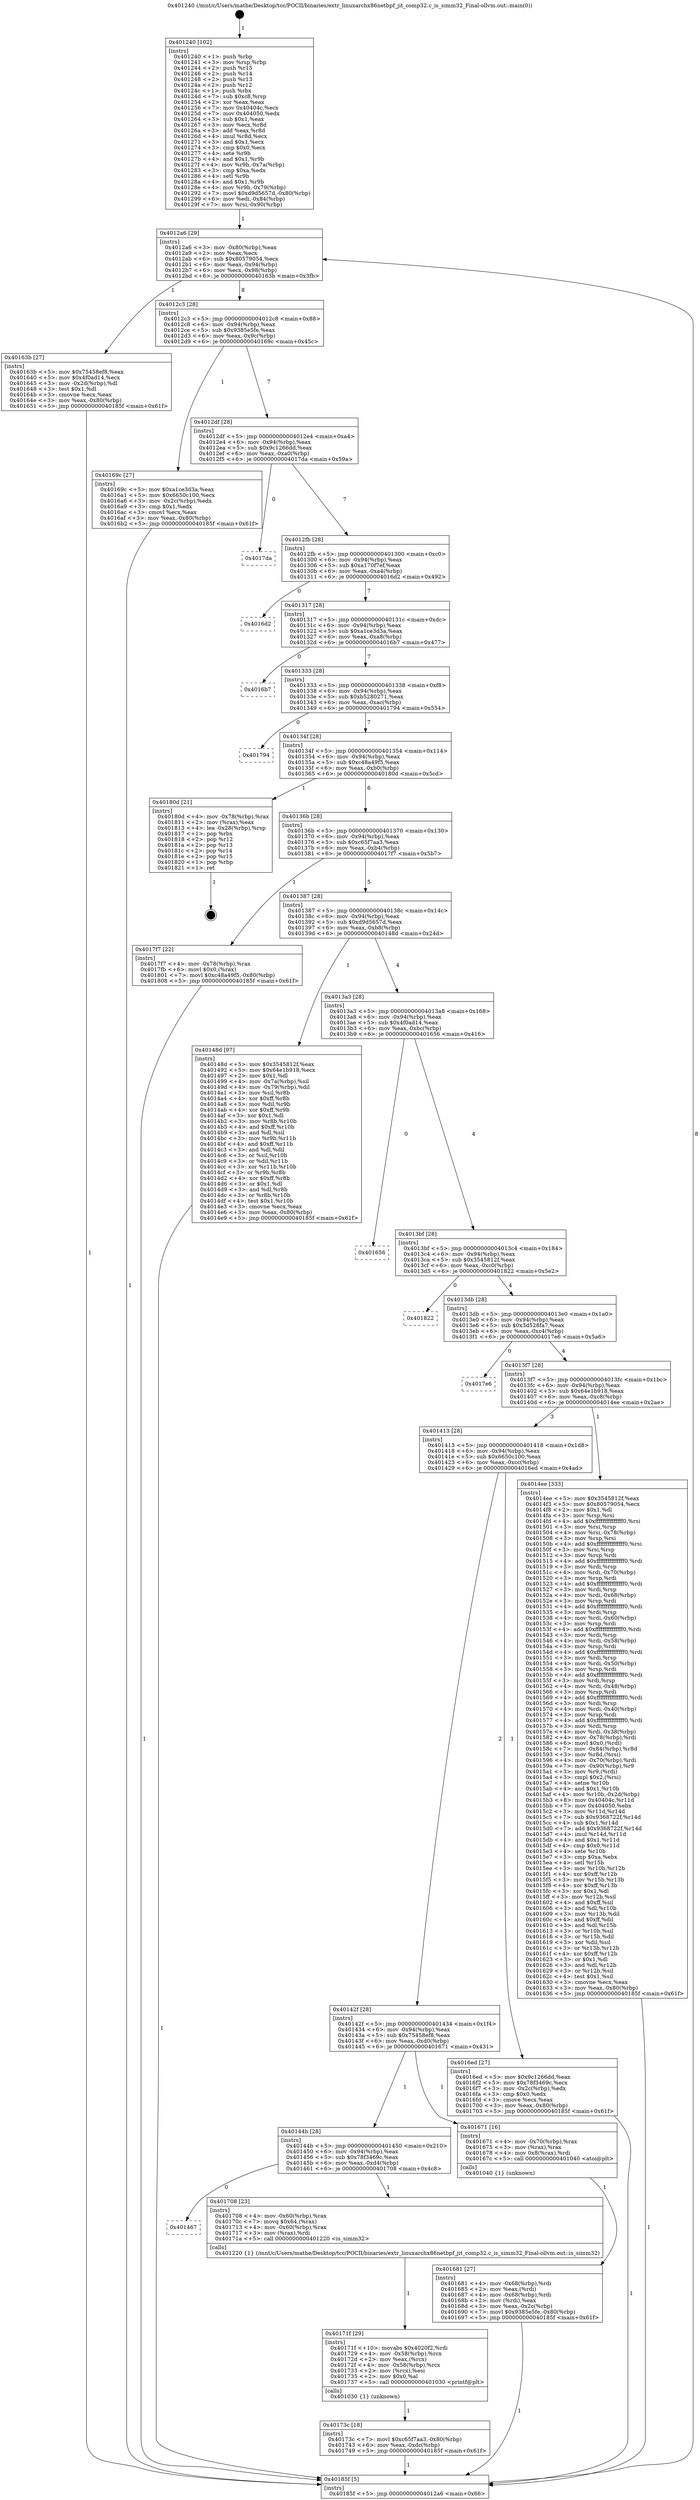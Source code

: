 digraph "0x401240" {
  label = "0x401240 (/mnt/c/Users/mathe/Desktop/tcc/POCII/binaries/extr_linuxarchx86netbpf_jit_comp32.c_is_simm32_Final-ollvm.out::main(0))"
  labelloc = "t"
  node[shape=record]

  Entry [label="",width=0.3,height=0.3,shape=circle,fillcolor=black,style=filled]
  "0x4012a6" [label="{
     0x4012a6 [29]\l
     | [instrs]\l
     &nbsp;&nbsp;0x4012a6 \<+3\>: mov -0x80(%rbp),%eax\l
     &nbsp;&nbsp;0x4012a9 \<+2\>: mov %eax,%ecx\l
     &nbsp;&nbsp;0x4012ab \<+6\>: sub $0x80579054,%ecx\l
     &nbsp;&nbsp;0x4012b1 \<+6\>: mov %eax,-0x94(%rbp)\l
     &nbsp;&nbsp;0x4012b7 \<+6\>: mov %ecx,-0x98(%rbp)\l
     &nbsp;&nbsp;0x4012bd \<+6\>: je 000000000040163b \<main+0x3fb\>\l
  }"]
  "0x40163b" [label="{
     0x40163b [27]\l
     | [instrs]\l
     &nbsp;&nbsp;0x40163b \<+5\>: mov $0x75458ef8,%eax\l
     &nbsp;&nbsp;0x401640 \<+5\>: mov $0x4f0ad14,%ecx\l
     &nbsp;&nbsp;0x401645 \<+3\>: mov -0x2d(%rbp),%dl\l
     &nbsp;&nbsp;0x401648 \<+3\>: test $0x1,%dl\l
     &nbsp;&nbsp;0x40164b \<+3\>: cmovne %ecx,%eax\l
     &nbsp;&nbsp;0x40164e \<+3\>: mov %eax,-0x80(%rbp)\l
     &nbsp;&nbsp;0x401651 \<+5\>: jmp 000000000040185f \<main+0x61f\>\l
  }"]
  "0x4012c3" [label="{
     0x4012c3 [28]\l
     | [instrs]\l
     &nbsp;&nbsp;0x4012c3 \<+5\>: jmp 00000000004012c8 \<main+0x88\>\l
     &nbsp;&nbsp;0x4012c8 \<+6\>: mov -0x94(%rbp),%eax\l
     &nbsp;&nbsp;0x4012ce \<+5\>: sub $0x9385e5fe,%eax\l
     &nbsp;&nbsp;0x4012d3 \<+6\>: mov %eax,-0x9c(%rbp)\l
     &nbsp;&nbsp;0x4012d9 \<+6\>: je 000000000040169c \<main+0x45c\>\l
  }"]
  Exit [label="",width=0.3,height=0.3,shape=circle,fillcolor=black,style=filled,peripheries=2]
  "0x40169c" [label="{
     0x40169c [27]\l
     | [instrs]\l
     &nbsp;&nbsp;0x40169c \<+5\>: mov $0xa1ce3d3a,%eax\l
     &nbsp;&nbsp;0x4016a1 \<+5\>: mov $0x6650c100,%ecx\l
     &nbsp;&nbsp;0x4016a6 \<+3\>: mov -0x2c(%rbp),%edx\l
     &nbsp;&nbsp;0x4016a9 \<+3\>: cmp $0x1,%edx\l
     &nbsp;&nbsp;0x4016ac \<+3\>: cmovl %ecx,%eax\l
     &nbsp;&nbsp;0x4016af \<+3\>: mov %eax,-0x80(%rbp)\l
     &nbsp;&nbsp;0x4016b2 \<+5\>: jmp 000000000040185f \<main+0x61f\>\l
  }"]
  "0x4012df" [label="{
     0x4012df [28]\l
     | [instrs]\l
     &nbsp;&nbsp;0x4012df \<+5\>: jmp 00000000004012e4 \<main+0xa4\>\l
     &nbsp;&nbsp;0x4012e4 \<+6\>: mov -0x94(%rbp),%eax\l
     &nbsp;&nbsp;0x4012ea \<+5\>: sub $0x9c1266dd,%eax\l
     &nbsp;&nbsp;0x4012ef \<+6\>: mov %eax,-0xa0(%rbp)\l
     &nbsp;&nbsp;0x4012f5 \<+6\>: je 00000000004017da \<main+0x59a\>\l
  }"]
  "0x40173c" [label="{
     0x40173c [18]\l
     | [instrs]\l
     &nbsp;&nbsp;0x40173c \<+7\>: movl $0xc65f7aa3,-0x80(%rbp)\l
     &nbsp;&nbsp;0x401743 \<+6\>: mov %eax,-0xdc(%rbp)\l
     &nbsp;&nbsp;0x401749 \<+5\>: jmp 000000000040185f \<main+0x61f\>\l
  }"]
  "0x4017da" [label="{
     0x4017da\l
  }", style=dashed]
  "0x4012fb" [label="{
     0x4012fb [28]\l
     | [instrs]\l
     &nbsp;&nbsp;0x4012fb \<+5\>: jmp 0000000000401300 \<main+0xc0\>\l
     &nbsp;&nbsp;0x401300 \<+6\>: mov -0x94(%rbp),%eax\l
     &nbsp;&nbsp;0x401306 \<+5\>: sub $0xa170f7ef,%eax\l
     &nbsp;&nbsp;0x40130b \<+6\>: mov %eax,-0xa4(%rbp)\l
     &nbsp;&nbsp;0x401311 \<+6\>: je 00000000004016d2 \<main+0x492\>\l
  }"]
  "0x40171f" [label="{
     0x40171f [29]\l
     | [instrs]\l
     &nbsp;&nbsp;0x40171f \<+10\>: movabs $0x4020f2,%rdi\l
     &nbsp;&nbsp;0x401729 \<+4\>: mov -0x58(%rbp),%rcx\l
     &nbsp;&nbsp;0x40172d \<+2\>: mov %eax,(%rcx)\l
     &nbsp;&nbsp;0x40172f \<+4\>: mov -0x58(%rbp),%rcx\l
     &nbsp;&nbsp;0x401733 \<+2\>: mov (%rcx),%esi\l
     &nbsp;&nbsp;0x401735 \<+2\>: mov $0x0,%al\l
     &nbsp;&nbsp;0x401737 \<+5\>: call 0000000000401030 \<printf@plt\>\l
     | [calls]\l
     &nbsp;&nbsp;0x401030 \{1\} (unknown)\l
  }"]
  "0x4016d2" [label="{
     0x4016d2\l
  }", style=dashed]
  "0x401317" [label="{
     0x401317 [28]\l
     | [instrs]\l
     &nbsp;&nbsp;0x401317 \<+5\>: jmp 000000000040131c \<main+0xdc\>\l
     &nbsp;&nbsp;0x40131c \<+6\>: mov -0x94(%rbp),%eax\l
     &nbsp;&nbsp;0x401322 \<+5\>: sub $0xa1ce3d3a,%eax\l
     &nbsp;&nbsp;0x401327 \<+6\>: mov %eax,-0xa8(%rbp)\l
     &nbsp;&nbsp;0x40132d \<+6\>: je 00000000004016b7 \<main+0x477\>\l
  }"]
  "0x401467" [label="{
     0x401467\l
  }", style=dashed]
  "0x4016b7" [label="{
     0x4016b7\l
  }", style=dashed]
  "0x401333" [label="{
     0x401333 [28]\l
     | [instrs]\l
     &nbsp;&nbsp;0x401333 \<+5\>: jmp 0000000000401338 \<main+0xf8\>\l
     &nbsp;&nbsp;0x401338 \<+6\>: mov -0x94(%rbp),%eax\l
     &nbsp;&nbsp;0x40133e \<+5\>: sub $0xb5280271,%eax\l
     &nbsp;&nbsp;0x401343 \<+6\>: mov %eax,-0xac(%rbp)\l
     &nbsp;&nbsp;0x401349 \<+6\>: je 0000000000401794 \<main+0x554\>\l
  }"]
  "0x401708" [label="{
     0x401708 [23]\l
     | [instrs]\l
     &nbsp;&nbsp;0x401708 \<+4\>: mov -0x60(%rbp),%rax\l
     &nbsp;&nbsp;0x40170c \<+7\>: movq $0x64,(%rax)\l
     &nbsp;&nbsp;0x401713 \<+4\>: mov -0x60(%rbp),%rax\l
     &nbsp;&nbsp;0x401717 \<+3\>: mov (%rax),%rdi\l
     &nbsp;&nbsp;0x40171a \<+5\>: call 0000000000401220 \<is_simm32\>\l
     | [calls]\l
     &nbsp;&nbsp;0x401220 \{1\} (/mnt/c/Users/mathe/Desktop/tcc/POCII/binaries/extr_linuxarchx86netbpf_jit_comp32.c_is_simm32_Final-ollvm.out::is_simm32)\l
  }"]
  "0x401794" [label="{
     0x401794\l
  }", style=dashed]
  "0x40134f" [label="{
     0x40134f [28]\l
     | [instrs]\l
     &nbsp;&nbsp;0x40134f \<+5\>: jmp 0000000000401354 \<main+0x114\>\l
     &nbsp;&nbsp;0x401354 \<+6\>: mov -0x94(%rbp),%eax\l
     &nbsp;&nbsp;0x40135a \<+5\>: sub $0xc48a49f5,%eax\l
     &nbsp;&nbsp;0x40135f \<+6\>: mov %eax,-0xb0(%rbp)\l
     &nbsp;&nbsp;0x401365 \<+6\>: je 000000000040180d \<main+0x5cd\>\l
  }"]
  "0x401681" [label="{
     0x401681 [27]\l
     | [instrs]\l
     &nbsp;&nbsp;0x401681 \<+4\>: mov -0x68(%rbp),%rdi\l
     &nbsp;&nbsp;0x401685 \<+2\>: mov %eax,(%rdi)\l
     &nbsp;&nbsp;0x401687 \<+4\>: mov -0x68(%rbp),%rdi\l
     &nbsp;&nbsp;0x40168b \<+2\>: mov (%rdi),%eax\l
     &nbsp;&nbsp;0x40168d \<+3\>: mov %eax,-0x2c(%rbp)\l
     &nbsp;&nbsp;0x401690 \<+7\>: movl $0x9385e5fe,-0x80(%rbp)\l
     &nbsp;&nbsp;0x401697 \<+5\>: jmp 000000000040185f \<main+0x61f\>\l
  }"]
  "0x40180d" [label="{
     0x40180d [21]\l
     | [instrs]\l
     &nbsp;&nbsp;0x40180d \<+4\>: mov -0x78(%rbp),%rax\l
     &nbsp;&nbsp;0x401811 \<+2\>: mov (%rax),%eax\l
     &nbsp;&nbsp;0x401813 \<+4\>: lea -0x28(%rbp),%rsp\l
     &nbsp;&nbsp;0x401817 \<+1\>: pop %rbx\l
     &nbsp;&nbsp;0x401818 \<+2\>: pop %r12\l
     &nbsp;&nbsp;0x40181a \<+2\>: pop %r13\l
     &nbsp;&nbsp;0x40181c \<+2\>: pop %r14\l
     &nbsp;&nbsp;0x40181e \<+2\>: pop %r15\l
     &nbsp;&nbsp;0x401820 \<+1\>: pop %rbp\l
     &nbsp;&nbsp;0x401821 \<+1\>: ret\l
  }"]
  "0x40136b" [label="{
     0x40136b [28]\l
     | [instrs]\l
     &nbsp;&nbsp;0x40136b \<+5\>: jmp 0000000000401370 \<main+0x130\>\l
     &nbsp;&nbsp;0x401370 \<+6\>: mov -0x94(%rbp),%eax\l
     &nbsp;&nbsp;0x401376 \<+5\>: sub $0xc65f7aa3,%eax\l
     &nbsp;&nbsp;0x40137b \<+6\>: mov %eax,-0xb4(%rbp)\l
     &nbsp;&nbsp;0x401381 \<+6\>: je 00000000004017f7 \<main+0x5b7\>\l
  }"]
  "0x40144b" [label="{
     0x40144b [28]\l
     | [instrs]\l
     &nbsp;&nbsp;0x40144b \<+5\>: jmp 0000000000401450 \<main+0x210\>\l
     &nbsp;&nbsp;0x401450 \<+6\>: mov -0x94(%rbp),%eax\l
     &nbsp;&nbsp;0x401456 \<+5\>: sub $0x78f3469c,%eax\l
     &nbsp;&nbsp;0x40145b \<+6\>: mov %eax,-0xd4(%rbp)\l
     &nbsp;&nbsp;0x401461 \<+6\>: je 0000000000401708 \<main+0x4c8\>\l
  }"]
  "0x4017f7" [label="{
     0x4017f7 [22]\l
     | [instrs]\l
     &nbsp;&nbsp;0x4017f7 \<+4\>: mov -0x78(%rbp),%rax\l
     &nbsp;&nbsp;0x4017fb \<+6\>: movl $0x0,(%rax)\l
     &nbsp;&nbsp;0x401801 \<+7\>: movl $0xc48a49f5,-0x80(%rbp)\l
     &nbsp;&nbsp;0x401808 \<+5\>: jmp 000000000040185f \<main+0x61f\>\l
  }"]
  "0x401387" [label="{
     0x401387 [28]\l
     | [instrs]\l
     &nbsp;&nbsp;0x401387 \<+5\>: jmp 000000000040138c \<main+0x14c\>\l
     &nbsp;&nbsp;0x40138c \<+6\>: mov -0x94(%rbp),%eax\l
     &nbsp;&nbsp;0x401392 \<+5\>: sub $0xd9d5657d,%eax\l
     &nbsp;&nbsp;0x401397 \<+6\>: mov %eax,-0xb8(%rbp)\l
     &nbsp;&nbsp;0x40139d \<+6\>: je 000000000040148d \<main+0x24d\>\l
  }"]
  "0x401671" [label="{
     0x401671 [16]\l
     | [instrs]\l
     &nbsp;&nbsp;0x401671 \<+4\>: mov -0x70(%rbp),%rax\l
     &nbsp;&nbsp;0x401675 \<+3\>: mov (%rax),%rax\l
     &nbsp;&nbsp;0x401678 \<+4\>: mov 0x8(%rax),%rdi\l
     &nbsp;&nbsp;0x40167c \<+5\>: call 0000000000401040 \<atoi@plt\>\l
     | [calls]\l
     &nbsp;&nbsp;0x401040 \{1\} (unknown)\l
  }"]
  "0x40148d" [label="{
     0x40148d [97]\l
     | [instrs]\l
     &nbsp;&nbsp;0x40148d \<+5\>: mov $0x3545812f,%eax\l
     &nbsp;&nbsp;0x401492 \<+5\>: mov $0x64e1b918,%ecx\l
     &nbsp;&nbsp;0x401497 \<+2\>: mov $0x1,%dl\l
     &nbsp;&nbsp;0x401499 \<+4\>: mov -0x7a(%rbp),%sil\l
     &nbsp;&nbsp;0x40149d \<+4\>: mov -0x79(%rbp),%dil\l
     &nbsp;&nbsp;0x4014a1 \<+3\>: mov %sil,%r8b\l
     &nbsp;&nbsp;0x4014a4 \<+4\>: xor $0xff,%r8b\l
     &nbsp;&nbsp;0x4014a8 \<+3\>: mov %dil,%r9b\l
     &nbsp;&nbsp;0x4014ab \<+4\>: xor $0xff,%r9b\l
     &nbsp;&nbsp;0x4014af \<+3\>: xor $0x1,%dl\l
     &nbsp;&nbsp;0x4014b2 \<+3\>: mov %r8b,%r10b\l
     &nbsp;&nbsp;0x4014b5 \<+4\>: and $0xff,%r10b\l
     &nbsp;&nbsp;0x4014b9 \<+3\>: and %dl,%sil\l
     &nbsp;&nbsp;0x4014bc \<+3\>: mov %r9b,%r11b\l
     &nbsp;&nbsp;0x4014bf \<+4\>: and $0xff,%r11b\l
     &nbsp;&nbsp;0x4014c3 \<+3\>: and %dl,%dil\l
     &nbsp;&nbsp;0x4014c6 \<+3\>: or %sil,%r10b\l
     &nbsp;&nbsp;0x4014c9 \<+3\>: or %dil,%r11b\l
     &nbsp;&nbsp;0x4014cc \<+3\>: xor %r11b,%r10b\l
     &nbsp;&nbsp;0x4014cf \<+3\>: or %r9b,%r8b\l
     &nbsp;&nbsp;0x4014d2 \<+4\>: xor $0xff,%r8b\l
     &nbsp;&nbsp;0x4014d6 \<+3\>: or $0x1,%dl\l
     &nbsp;&nbsp;0x4014d9 \<+3\>: and %dl,%r8b\l
     &nbsp;&nbsp;0x4014dc \<+3\>: or %r8b,%r10b\l
     &nbsp;&nbsp;0x4014df \<+4\>: test $0x1,%r10b\l
     &nbsp;&nbsp;0x4014e3 \<+3\>: cmovne %ecx,%eax\l
     &nbsp;&nbsp;0x4014e6 \<+3\>: mov %eax,-0x80(%rbp)\l
     &nbsp;&nbsp;0x4014e9 \<+5\>: jmp 000000000040185f \<main+0x61f\>\l
  }"]
  "0x4013a3" [label="{
     0x4013a3 [28]\l
     | [instrs]\l
     &nbsp;&nbsp;0x4013a3 \<+5\>: jmp 00000000004013a8 \<main+0x168\>\l
     &nbsp;&nbsp;0x4013a8 \<+6\>: mov -0x94(%rbp),%eax\l
     &nbsp;&nbsp;0x4013ae \<+5\>: sub $0x4f0ad14,%eax\l
     &nbsp;&nbsp;0x4013b3 \<+6\>: mov %eax,-0xbc(%rbp)\l
     &nbsp;&nbsp;0x4013b9 \<+6\>: je 0000000000401656 \<main+0x416\>\l
  }"]
  "0x40185f" [label="{
     0x40185f [5]\l
     | [instrs]\l
     &nbsp;&nbsp;0x40185f \<+5\>: jmp 00000000004012a6 \<main+0x66\>\l
  }"]
  "0x401240" [label="{
     0x401240 [102]\l
     | [instrs]\l
     &nbsp;&nbsp;0x401240 \<+1\>: push %rbp\l
     &nbsp;&nbsp;0x401241 \<+3\>: mov %rsp,%rbp\l
     &nbsp;&nbsp;0x401244 \<+2\>: push %r15\l
     &nbsp;&nbsp;0x401246 \<+2\>: push %r14\l
     &nbsp;&nbsp;0x401248 \<+2\>: push %r13\l
     &nbsp;&nbsp;0x40124a \<+2\>: push %r12\l
     &nbsp;&nbsp;0x40124c \<+1\>: push %rbx\l
     &nbsp;&nbsp;0x40124d \<+7\>: sub $0xc8,%rsp\l
     &nbsp;&nbsp;0x401254 \<+2\>: xor %eax,%eax\l
     &nbsp;&nbsp;0x401256 \<+7\>: mov 0x40404c,%ecx\l
     &nbsp;&nbsp;0x40125d \<+7\>: mov 0x404050,%edx\l
     &nbsp;&nbsp;0x401264 \<+3\>: sub $0x1,%eax\l
     &nbsp;&nbsp;0x401267 \<+3\>: mov %ecx,%r8d\l
     &nbsp;&nbsp;0x40126a \<+3\>: add %eax,%r8d\l
     &nbsp;&nbsp;0x40126d \<+4\>: imul %r8d,%ecx\l
     &nbsp;&nbsp;0x401271 \<+3\>: and $0x1,%ecx\l
     &nbsp;&nbsp;0x401274 \<+3\>: cmp $0x0,%ecx\l
     &nbsp;&nbsp;0x401277 \<+4\>: sete %r9b\l
     &nbsp;&nbsp;0x40127b \<+4\>: and $0x1,%r9b\l
     &nbsp;&nbsp;0x40127f \<+4\>: mov %r9b,-0x7a(%rbp)\l
     &nbsp;&nbsp;0x401283 \<+3\>: cmp $0xa,%edx\l
     &nbsp;&nbsp;0x401286 \<+4\>: setl %r9b\l
     &nbsp;&nbsp;0x40128a \<+4\>: and $0x1,%r9b\l
     &nbsp;&nbsp;0x40128e \<+4\>: mov %r9b,-0x79(%rbp)\l
     &nbsp;&nbsp;0x401292 \<+7\>: movl $0xd9d5657d,-0x80(%rbp)\l
     &nbsp;&nbsp;0x401299 \<+6\>: mov %edi,-0x84(%rbp)\l
     &nbsp;&nbsp;0x40129f \<+7\>: mov %rsi,-0x90(%rbp)\l
  }"]
  "0x40142f" [label="{
     0x40142f [28]\l
     | [instrs]\l
     &nbsp;&nbsp;0x40142f \<+5\>: jmp 0000000000401434 \<main+0x1f4\>\l
     &nbsp;&nbsp;0x401434 \<+6\>: mov -0x94(%rbp),%eax\l
     &nbsp;&nbsp;0x40143a \<+5\>: sub $0x75458ef8,%eax\l
     &nbsp;&nbsp;0x40143f \<+6\>: mov %eax,-0xd0(%rbp)\l
     &nbsp;&nbsp;0x401445 \<+6\>: je 0000000000401671 \<main+0x431\>\l
  }"]
  "0x401656" [label="{
     0x401656\l
  }", style=dashed]
  "0x4013bf" [label="{
     0x4013bf [28]\l
     | [instrs]\l
     &nbsp;&nbsp;0x4013bf \<+5\>: jmp 00000000004013c4 \<main+0x184\>\l
     &nbsp;&nbsp;0x4013c4 \<+6\>: mov -0x94(%rbp),%eax\l
     &nbsp;&nbsp;0x4013ca \<+5\>: sub $0x3545812f,%eax\l
     &nbsp;&nbsp;0x4013cf \<+6\>: mov %eax,-0xc0(%rbp)\l
     &nbsp;&nbsp;0x4013d5 \<+6\>: je 0000000000401822 \<main+0x5e2\>\l
  }"]
  "0x4016ed" [label="{
     0x4016ed [27]\l
     | [instrs]\l
     &nbsp;&nbsp;0x4016ed \<+5\>: mov $0x9c1266dd,%eax\l
     &nbsp;&nbsp;0x4016f2 \<+5\>: mov $0x78f3469c,%ecx\l
     &nbsp;&nbsp;0x4016f7 \<+3\>: mov -0x2c(%rbp),%edx\l
     &nbsp;&nbsp;0x4016fa \<+3\>: cmp $0x0,%edx\l
     &nbsp;&nbsp;0x4016fd \<+3\>: cmove %ecx,%eax\l
     &nbsp;&nbsp;0x401700 \<+3\>: mov %eax,-0x80(%rbp)\l
     &nbsp;&nbsp;0x401703 \<+5\>: jmp 000000000040185f \<main+0x61f\>\l
  }"]
  "0x401822" [label="{
     0x401822\l
  }", style=dashed]
  "0x4013db" [label="{
     0x4013db [28]\l
     | [instrs]\l
     &nbsp;&nbsp;0x4013db \<+5\>: jmp 00000000004013e0 \<main+0x1a0\>\l
     &nbsp;&nbsp;0x4013e0 \<+6\>: mov -0x94(%rbp),%eax\l
     &nbsp;&nbsp;0x4013e6 \<+5\>: sub $0x3d528fa7,%eax\l
     &nbsp;&nbsp;0x4013eb \<+6\>: mov %eax,-0xc4(%rbp)\l
     &nbsp;&nbsp;0x4013f1 \<+6\>: je 00000000004017e6 \<main+0x5a6\>\l
  }"]
  "0x401413" [label="{
     0x401413 [28]\l
     | [instrs]\l
     &nbsp;&nbsp;0x401413 \<+5\>: jmp 0000000000401418 \<main+0x1d8\>\l
     &nbsp;&nbsp;0x401418 \<+6\>: mov -0x94(%rbp),%eax\l
     &nbsp;&nbsp;0x40141e \<+5\>: sub $0x6650c100,%eax\l
     &nbsp;&nbsp;0x401423 \<+6\>: mov %eax,-0xcc(%rbp)\l
     &nbsp;&nbsp;0x401429 \<+6\>: je 00000000004016ed \<main+0x4ad\>\l
  }"]
  "0x4017e6" [label="{
     0x4017e6\l
  }", style=dashed]
  "0x4013f7" [label="{
     0x4013f7 [28]\l
     | [instrs]\l
     &nbsp;&nbsp;0x4013f7 \<+5\>: jmp 00000000004013fc \<main+0x1bc\>\l
     &nbsp;&nbsp;0x4013fc \<+6\>: mov -0x94(%rbp),%eax\l
     &nbsp;&nbsp;0x401402 \<+5\>: sub $0x64e1b918,%eax\l
     &nbsp;&nbsp;0x401407 \<+6\>: mov %eax,-0xc8(%rbp)\l
     &nbsp;&nbsp;0x40140d \<+6\>: je 00000000004014ee \<main+0x2ae\>\l
  }"]
  "0x4014ee" [label="{
     0x4014ee [333]\l
     | [instrs]\l
     &nbsp;&nbsp;0x4014ee \<+5\>: mov $0x3545812f,%eax\l
     &nbsp;&nbsp;0x4014f3 \<+5\>: mov $0x80579054,%ecx\l
     &nbsp;&nbsp;0x4014f8 \<+2\>: mov $0x1,%dl\l
     &nbsp;&nbsp;0x4014fa \<+3\>: mov %rsp,%rsi\l
     &nbsp;&nbsp;0x4014fd \<+4\>: add $0xfffffffffffffff0,%rsi\l
     &nbsp;&nbsp;0x401501 \<+3\>: mov %rsi,%rsp\l
     &nbsp;&nbsp;0x401504 \<+4\>: mov %rsi,-0x78(%rbp)\l
     &nbsp;&nbsp;0x401508 \<+3\>: mov %rsp,%rsi\l
     &nbsp;&nbsp;0x40150b \<+4\>: add $0xfffffffffffffff0,%rsi\l
     &nbsp;&nbsp;0x40150f \<+3\>: mov %rsi,%rsp\l
     &nbsp;&nbsp;0x401512 \<+3\>: mov %rsp,%rdi\l
     &nbsp;&nbsp;0x401515 \<+4\>: add $0xfffffffffffffff0,%rdi\l
     &nbsp;&nbsp;0x401519 \<+3\>: mov %rdi,%rsp\l
     &nbsp;&nbsp;0x40151c \<+4\>: mov %rdi,-0x70(%rbp)\l
     &nbsp;&nbsp;0x401520 \<+3\>: mov %rsp,%rdi\l
     &nbsp;&nbsp;0x401523 \<+4\>: add $0xfffffffffffffff0,%rdi\l
     &nbsp;&nbsp;0x401527 \<+3\>: mov %rdi,%rsp\l
     &nbsp;&nbsp;0x40152a \<+4\>: mov %rdi,-0x68(%rbp)\l
     &nbsp;&nbsp;0x40152e \<+3\>: mov %rsp,%rdi\l
     &nbsp;&nbsp;0x401531 \<+4\>: add $0xfffffffffffffff0,%rdi\l
     &nbsp;&nbsp;0x401535 \<+3\>: mov %rdi,%rsp\l
     &nbsp;&nbsp;0x401538 \<+4\>: mov %rdi,-0x60(%rbp)\l
     &nbsp;&nbsp;0x40153c \<+3\>: mov %rsp,%rdi\l
     &nbsp;&nbsp;0x40153f \<+4\>: add $0xfffffffffffffff0,%rdi\l
     &nbsp;&nbsp;0x401543 \<+3\>: mov %rdi,%rsp\l
     &nbsp;&nbsp;0x401546 \<+4\>: mov %rdi,-0x58(%rbp)\l
     &nbsp;&nbsp;0x40154a \<+3\>: mov %rsp,%rdi\l
     &nbsp;&nbsp;0x40154d \<+4\>: add $0xfffffffffffffff0,%rdi\l
     &nbsp;&nbsp;0x401551 \<+3\>: mov %rdi,%rsp\l
     &nbsp;&nbsp;0x401554 \<+4\>: mov %rdi,-0x50(%rbp)\l
     &nbsp;&nbsp;0x401558 \<+3\>: mov %rsp,%rdi\l
     &nbsp;&nbsp;0x40155b \<+4\>: add $0xfffffffffffffff0,%rdi\l
     &nbsp;&nbsp;0x40155f \<+3\>: mov %rdi,%rsp\l
     &nbsp;&nbsp;0x401562 \<+4\>: mov %rdi,-0x48(%rbp)\l
     &nbsp;&nbsp;0x401566 \<+3\>: mov %rsp,%rdi\l
     &nbsp;&nbsp;0x401569 \<+4\>: add $0xfffffffffffffff0,%rdi\l
     &nbsp;&nbsp;0x40156d \<+3\>: mov %rdi,%rsp\l
     &nbsp;&nbsp;0x401570 \<+4\>: mov %rdi,-0x40(%rbp)\l
     &nbsp;&nbsp;0x401574 \<+3\>: mov %rsp,%rdi\l
     &nbsp;&nbsp;0x401577 \<+4\>: add $0xfffffffffffffff0,%rdi\l
     &nbsp;&nbsp;0x40157b \<+3\>: mov %rdi,%rsp\l
     &nbsp;&nbsp;0x40157e \<+4\>: mov %rdi,-0x38(%rbp)\l
     &nbsp;&nbsp;0x401582 \<+4\>: mov -0x78(%rbp),%rdi\l
     &nbsp;&nbsp;0x401586 \<+6\>: movl $0x0,(%rdi)\l
     &nbsp;&nbsp;0x40158c \<+7\>: mov -0x84(%rbp),%r8d\l
     &nbsp;&nbsp;0x401593 \<+3\>: mov %r8d,(%rsi)\l
     &nbsp;&nbsp;0x401596 \<+4\>: mov -0x70(%rbp),%rdi\l
     &nbsp;&nbsp;0x40159a \<+7\>: mov -0x90(%rbp),%r9\l
     &nbsp;&nbsp;0x4015a1 \<+3\>: mov %r9,(%rdi)\l
     &nbsp;&nbsp;0x4015a4 \<+3\>: cmpl $0x2,(%rsi)\l
     &nbsp;&nbsp;0x4015a7 \<+4\>: setne %r10b\l
     &nbsp;&nbsp;0x4015ab \<+4\>: and $0x1,%r10b\l
     &nbsp;&nbsp;0x4015af \<+4\>: mov %r10b,-0x2d(%rbp)\l
     &nbsp;&nbsp;0x4015b3 \<+8\>: mov 0x40404c,%r11d\l
     &nbsp;&nbsp;0x4015bb \<+7\>: mov 0x404050,%ebx\l
     &nbsp;&nbsp;0x4015c2 \<+3\>: mov %r11d,%r14d\l
     &nbsp;&nbsp;0x4015c5 \<+7\>: sub $0x9368722f,%r14d\l
     &nbsp;&nbsp;0x4015cc \<+4\>: sub $0x1,%r14d\l
     &nbsp;&nbsp;0x4015d0 \<+7\>: add $0x9368722f,%r14d\l
     &nbsp;&nbsp;0x4015d7 \<+4\>: imul %r14d,%r11d\l
     &nbsp;&nbsp;0x4015db \<+4\>: and $0x1,%r11d\l
     &nbsp;&nbsp;0x4015df \<+4\>: cmp $0x0,%r11d\l
     &nbsp;&nbsp;0x4015e3 \<+4\>: sete %r10b\l
     &nbsp;&nbsp;0x4015e7 \<+3\>: cmp $0xa,%ebx\l
     &nbsp;&nbsp;0x4015ea \<+4\>: setl %r15b\l
     &nbsp;&nbsp;0x4015ee \<+3\>: mov %r10b,%r12b\l
     &nbsp;&nbsp;0x4015f1 \<+4\>: xor $0xff,%r12b\l
     &nbsp;&nbsp;0x4015f5 \<+3\>: mov %r15b,%r13b\l
     &nbsp;&nbsp;0x4015f8 \<+4\>: xor $0xff,%r13b\l
     &nbsp;&nbsp;0x4015fc \<+3\>: xor $0x1,%dl\l
     &nbsp;&nbsp;0x4015ff \<+3\>: mov %r12b,%sil\l
     &nbsp;&nbsp;0x401602 \<+4\>: and $0xff,%sil\l
     &nbsp;&nbsp;0x401606 \<+3\>: and %dl,%r10b\l
     &nbsp;&nbsp;0x401609 \<+3\>: mov %r13b,%dil\l
     &nbsp;&nbsp;0x40160c \<+4\>: and $0xff,%dil\l
     &nbsp;&nbsp;0x401610 \<+3\>: and %dl,%r15b\l
     &nbsp;&nbsp;0x401613 \<+3\>: or %r10b,%sil\l
     &nbsp;&nbsp;0x401616 \<+3\>: or %r15b,%dil\l
     &nbsp;&nbsp;0x401619 \<+3\>: xor %dil,%sil\l
     &nbsp;&nbsp;0x40161c \<+3\>: or %r13b,%r12b\l
     &nbsp;&nbsp;0x40161f \<+4\>: xor $0xff,%r12b\l
     &nbsp;&nbsp;0x401623 \<+3\>: or $0x1,%dl\l
     &nbsp;&nbsp;0x401626 \<+3\>: and %dl,%r12b\l
     &nbsp;&nbsp;0x401629 \<+3\>: or %r12b,%sil\l
     &nbsp;&nbsp;0x40162c \<+4\>: test $0x1,%sil\l
     &nbsp;&nbsp;0x401630 \<+3\>: cmovne %ecx,%eax\l
     &nbsp;&nbsp;0x401633 \<+3\>: mov %eax,-0x80(%rbp)\l
     &nbsp;&nbsp;0x401636 \<+5\>: jmp 000000000040185f \<main+0x61f\>\l
  }"]
  Entry -> "0x401240" [label=" 1"]
  "0x4012a6" -> "0x40163b" [label=" 1"]
  "0x4012a6" -> "0x4012c3" [label=" 8"]
  "0x40180d" -> Exit [label=" 1"]
  "0x4012c3" -> "0x40169c" [label=" 1"]
  "0x4012c3" -> "0x4012df" [label=" 7"]
  "0x4017f7" -> "0x40185f" [label=" 1"]
  "0x4012df" -> "0x4017da" [label=" 0"]
  "0x4012df" -> "0x4012fb" [label=" 7"]
  "0x40173c" -> "0x40185f" [label=" 1"]
  "0x4012fb" -> "0x4016d2" [label=" 0"]
  "0x4012fb" -> "0x401317" [label=" 7"]
  "0x40171f" -> "0x40173c" [label=" 1"]
  "0x401317" -> "0x4016b7" [label=" 0"]
  "0x401317" -> "0x401333" [label=" 7"]
  "0x401708" -> "0x40171f" [label=" 1"]
  "0x401333" -> "0x401794" [label=" 0"]
  "0x401333" -> "0x40134f" [label=" 7"]
  "0x40144b" -> "0x401467" [label=" 0"]
  "0x40134f" -> "0x40180d" [label=" 1"]
  "0x40134f" -> "0x40136b" [label=" 6"]
  "0x40144b" -> "0x401708" [label=" 1"]
  "0x40136b" -> "0x4017f7" [label=" 1"]
  "0x40136b" -> "0x401387" [label=" 5"]
  "0x4016ed" -> "0x40185f" [label=" 1"]
  "0x401387" -> "0x40148d" [label=" 1"]
  "0x401387" -> "0x4013a3" [label=" 4"]
  "0x40148d" -> "0x40185f" [label=" 1"]
  "0x401240" -> "0x4012a6" [label=" 1"]
  "0x40185f" -> "0x4012a6" [label=" 8"]
  "0x40169c" -> "0x40185f" [label=" 1"]
  "0x4013a3" -> "0x401656" [label=" 0"]
  "0x4013a3" -> "0x4013bf" [label=" 4"]
  "0x401671" -> "0x401681" [label=" 1"]
  "0x4013bf" -> "0x401822" [label=" 0"]
  "0x4013bf" -> "0x4013db" [label=" 4"]
  "0x40142f" -> "0x40144b" [label=" 1"]
  "0x4013db" -> "0x4017e6" [label=" 0"]
  "0x4013db" -> "0x4013f7" [label=" 4"]
  "0x401413" -> "0x40142f" [label=" 2"]
  "0x4013f7" -> "0x4014ee" [label=" 1"]
  "0x4013f7" -> "0x401413" [label=" 3"]
  "0x401681" -> "0x40185f" [label=" 1"]
  "0x4014ee" -> "0x40185f" [label=" 1"]
  "0x40163b" -> "0x40185f" [label=" 1"]
  "0x40142f" -> "0x401671" [label=" 1"]
  "0x401413" -> "0x4016ed" [label=" 1"]
}
